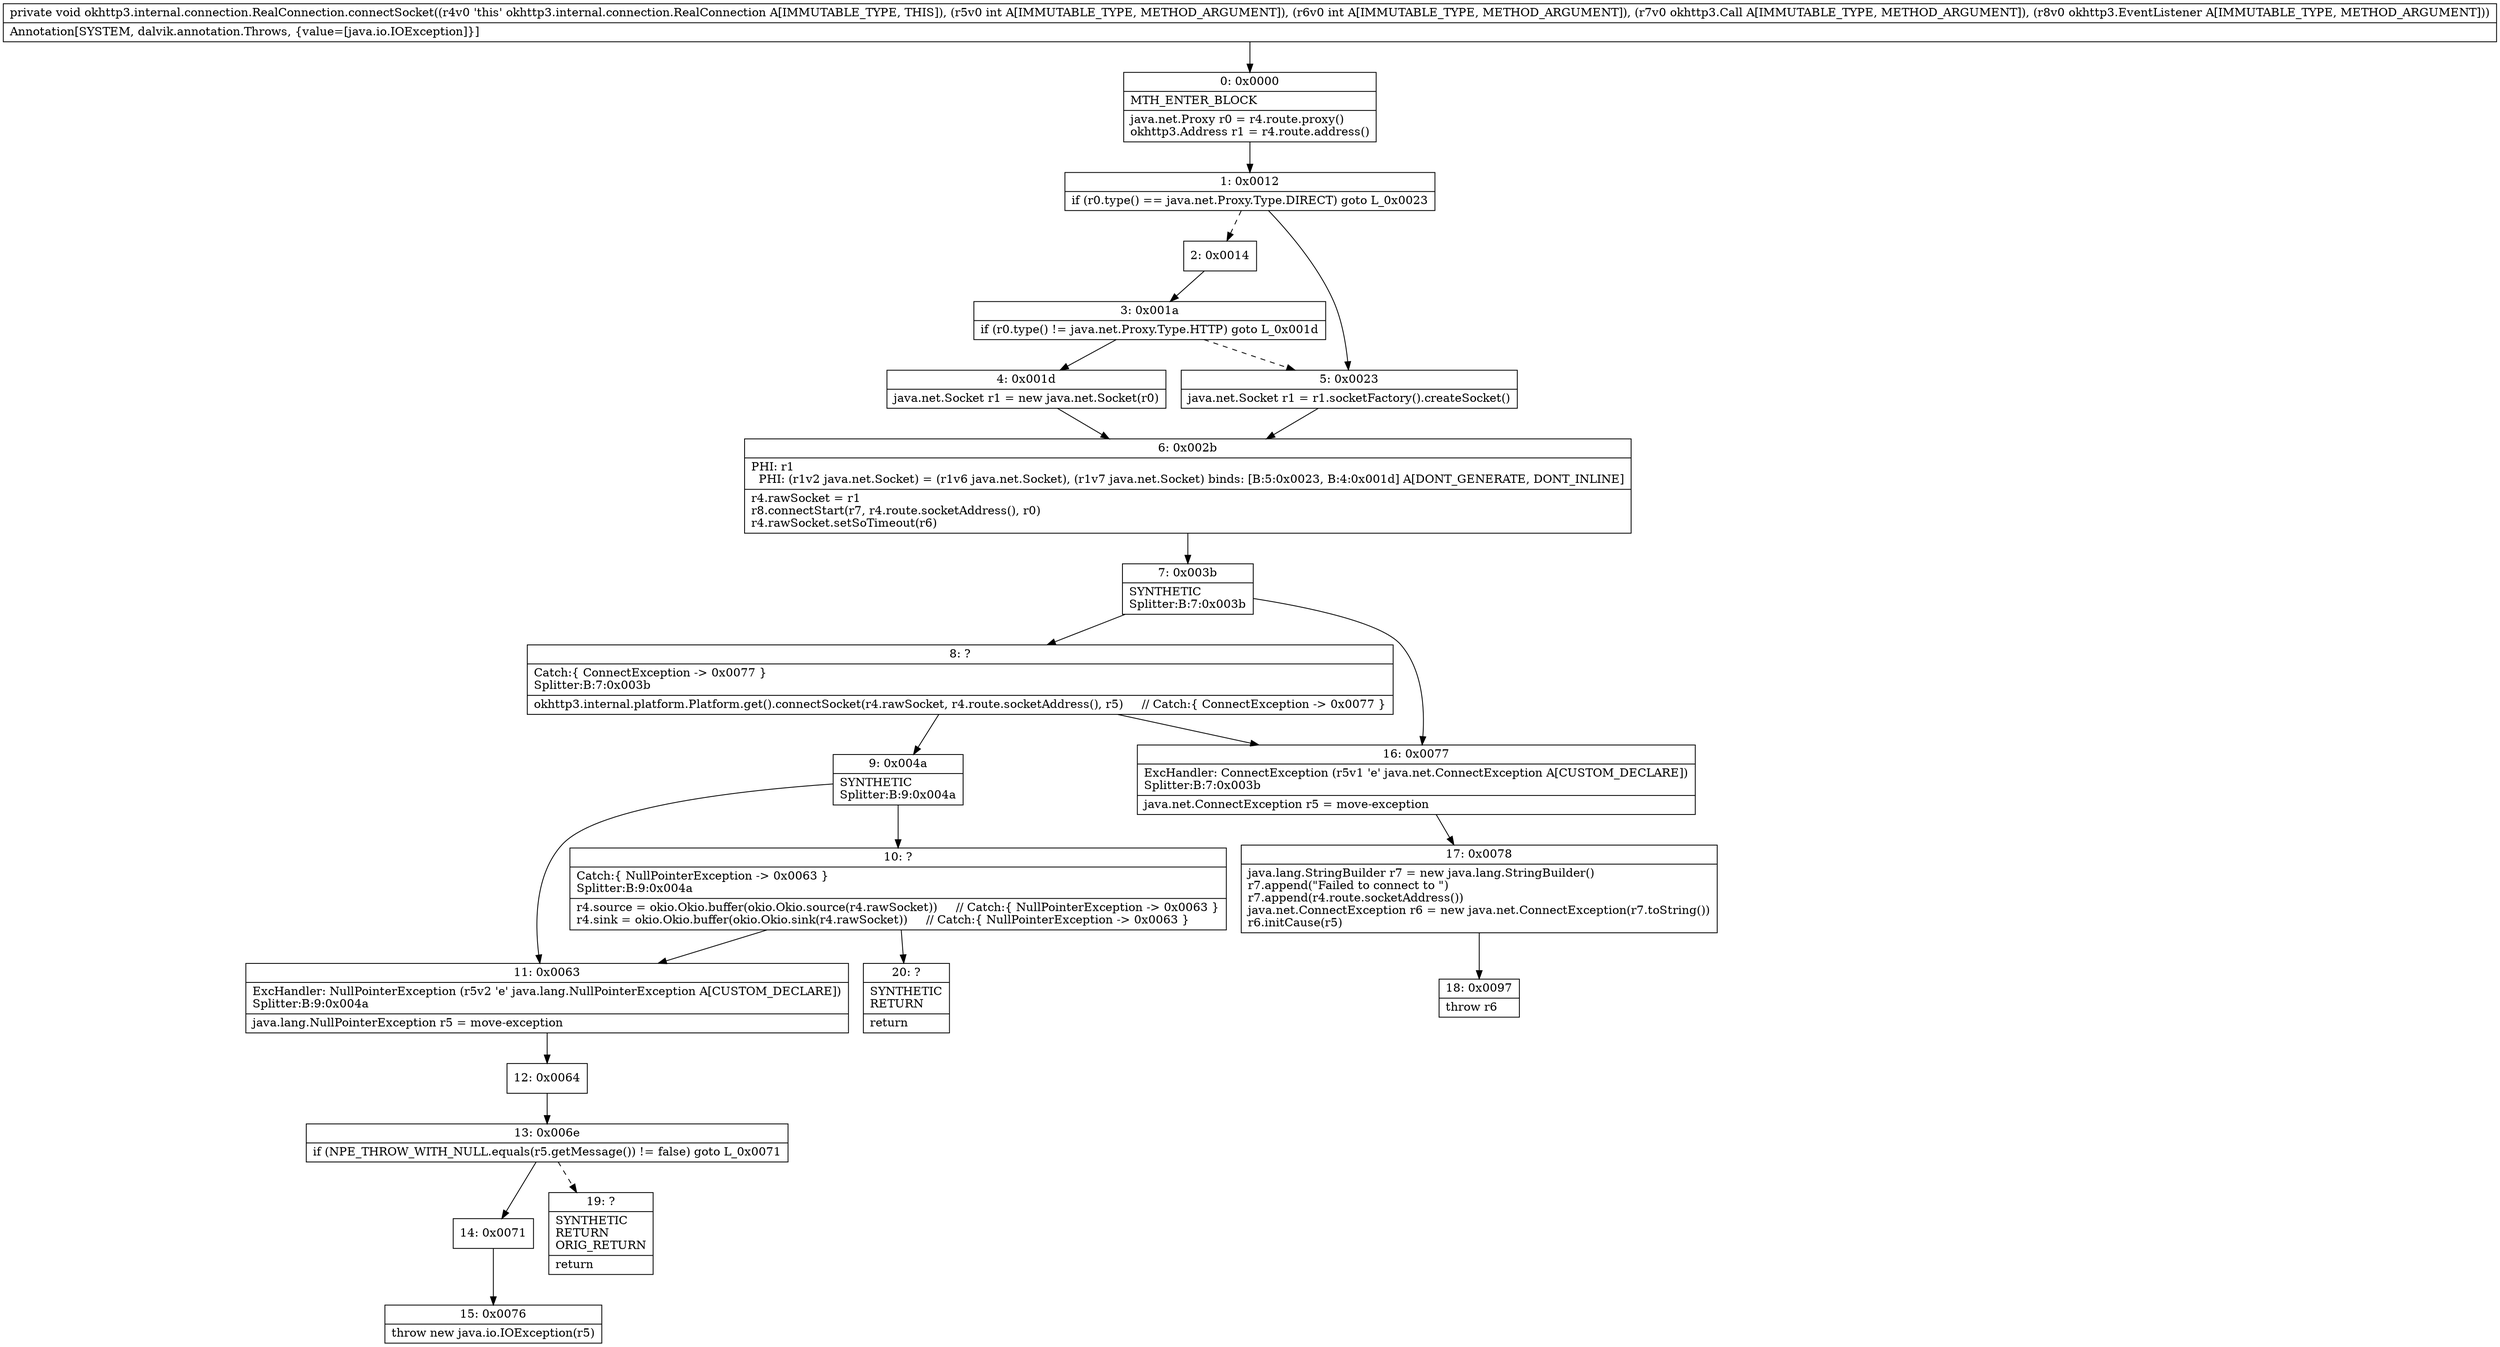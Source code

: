 digraph "CFG forokhttp3.internal.connection.RealConnection.connectSocket(IILokhttp3\/Call;Lokhttp3\/EventListener;)V" {
Node_0 [shape=record,label="{0\:\ 0x0000|MTH_ENTER_BLOCK\l|java.net.Proxy r0 = r4.route.proxy()\lokhttp3.Address r1 = r4.route.address()\l}"];
Node_1 [shape=record,label="{1\:\ 0x0012|if (r0.type() == java.net.Proxy.Type.DIRECT) goto L_0x0023\l}"];
Node_2 [shape=record,label="{2\:\ 0x0014}"];
Node_3 [shape=record,label="{3\:\ 0x001a|if (r0.type() != java.net.Proxy.Type.HTTP) goto L_0x001d\l}"];
Node_4 [shape=record,label="{4\:\ 0x001d|java.net.Socket r1 = new java.net.Socket(r0)\l}"];
Node_5 [shape=record,label="{5\:\ 0x0023|java.net.Socket r1 = r1.socketFactory().createSocket()\l}"];
Node_6 [shape=record,label="{6\:\ 0x002b|PHI: r1 \l  PHI: (r1v2 java.net.Socket) = (r1v6 java.net.Socket), (r1v7 java.net.Socket) binds: [B:5:0x0023, B:4:0x001d] A[DONT_GENERATE, DONT_INLINE]\l|r4.rawSocket = r1\lr8.connectStart(r7, r4.route.socketAddress(), r0)\lr4.rawSocket.setSoTimeout(r6)\l}"];
Node_7 [shape=record,label="{7\:\ 0x003b|SYNTHETIC\lSplitter:B:7:0x003b\l}"];
Node_8 [shape=record,label="{8\:\ ?|Catch:\{ ConnectException \-\> 0x0077 \}\lSplitter:B:7:0x003b\l|okhttp3.internal.platform.Platform.get().connectSocket(r4.rawSocket, r4.route.socketAddress(), r5)     \/\/ Catch:\{ ConnectException \-\> 0x0077 \}\l}"];
Node_9 [shape=record,label="{9\:\ 0x004a|SYNTHETIC\lSplitter:B:9:0x004a\l}"];
Node_10 [shape=record,label="{10\:\ ?|Catch:\{ NullPointerException \-\> 0x0063 \}\lSplitter:B:9:0x004a\l|r4.source = okio.Okio.buffer(okio.Okio.source(r4.rawSocket))     \/\/ Catch:\{ NullPointerException \-\> 0x0063 \}\lr4.sink = okio.Okio.buffer(okio.Okio.sink(r4.rawSocket))     \/\/ Catch:\{ NullPointerException \-\> 0x0063 \}\l}"];
Node_11 [shape=record,label="{11\:\ 0x0063|ExcHandler: NullPointerException (r5v2 'e' java.lang.NullPointerException A[CUSTOM_DECLARE])\lSplitter:B:9:0x004a\l|java.lang.NullPointerException r5 = move\-exception\l}"];
Node_12 [shape=record,label="{12\:\ 0x0064}"];
Node_13 [shape=record,label="{13\:\ 0x006e|if (NPE_THROW_WITH_NULL.equals(r5.getMessage()) != false) goto L_0x0071\l}"];
Node_14 [shape=record,label="{14\:\ 0x0071}"];
Node_15 [shape=record,label="{15\:\ 0x0076|throw new java.io.IOException(r5)\l}"];
Node_16 [shape=record,label="{16\:\ 0x0077|ExcHandler: ConnectException (r5v1 'e' java.net.ConnectException A[CUSTOM_DECLARE])\lSplitter:B:7:0x003b\l|java.net.ConnectException r5 = move\-exception\l}"];
Node_17 [shape=record,label="{17\:\ 0x0078|java.lang.StringBuilder r7 = new java.lang.StringBuilder()\lr7.append(\"Failed to connect to \")\lr7.append(r4.route.socketAddress())\ljava.net.ConnectException r6 = new java.net.ConnectException(r7.toString())\lr6.initCause(r5)\l}"];
Node_18 [shape=record,label="{18\:\ 0x0097|throw r6\l}"];
Node_19 [shape=record,label="{19\:\ ?|SYNTHETIC\lRETURN\lORIG_RETURN\l|return\l}"];
Node_20 [shape=record,label="{20\:\ ?|SYNTHETIC\lRETURN\l|return\l}"];
MethodNode[shape=record,label="{private void okhttp3.internal.connection.RealConnection.connectSocket((r4v0 'this' okhttp3.internal.connection.RealConnection A[IMMUTABLE_TYPE, THIS]), (r5v0 int A[IMMUTABLE_TYPE, METHOD_ARGUMENT]), (r6v0 int A[IMMUTABLE_TYPE, METHOD_ARGUMENT]), (r7v0 okhttp3.Call A[IMMUTABLE_TYPE, METHOD_ARGUMENT]), (r8v0 okhttp3.EventListener A[IMMUTABLE_TYPE, METHOD_ARGUMENT]))  | Annotation[SYSTEM, dalvik.annotation.Throws, \{value=[java.io.IOException]\}]\l}"];
MethodNode -> Node_0;
Node_0 -> Node_1;
Node_1 -> Node_2[style=dashed];
Node_1 -> Node_5;
Node_2 -> Node_3;
Node_3 -> Node_4;
Node_3 -> Node_5[style=dashed];
Node_4 -> Node_6;
Node_5 -> Node_6;
Node_6 -> Node_7;
Node_7 -> Node_8;
Node_7 -> Node_16;
Node_8 -> Node_9;
Node_8 -> Node_16;
Node_9 -> Node_10;
Node_9 -> Node_11;
Node_10 -> Node_11;
Node_10 -> Node_20;
Node_11 -> Node_12;
Node_12 -> Node_13;
Node_13 -> Node_14;
Node_13 -> Node_19[style=dashed];
Node_14 -> Node_15;
Node_16 -> Node_17;
Node_17 -> Node_18;
}

